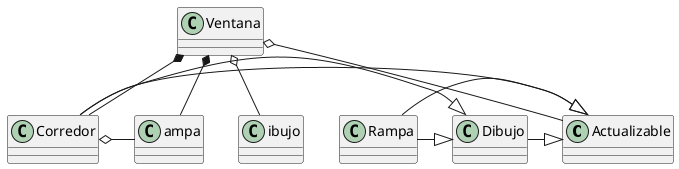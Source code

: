 @startuml Proyecto

class Actualizable
class Corredor
class Dibujo
class Rampa
class Ventana

Dibujo-|>Actualizable
Corredor-|>Dibujo
Rampa-|>Dibujo
Ventana o--Actualizable
Corredor-|>Actualizable
Rampa-|>Actualizable
Ventana o--Dibujo
Corredor o--Rampa
Ventana*--Corredor
Ventana*--Rampa

@enduml